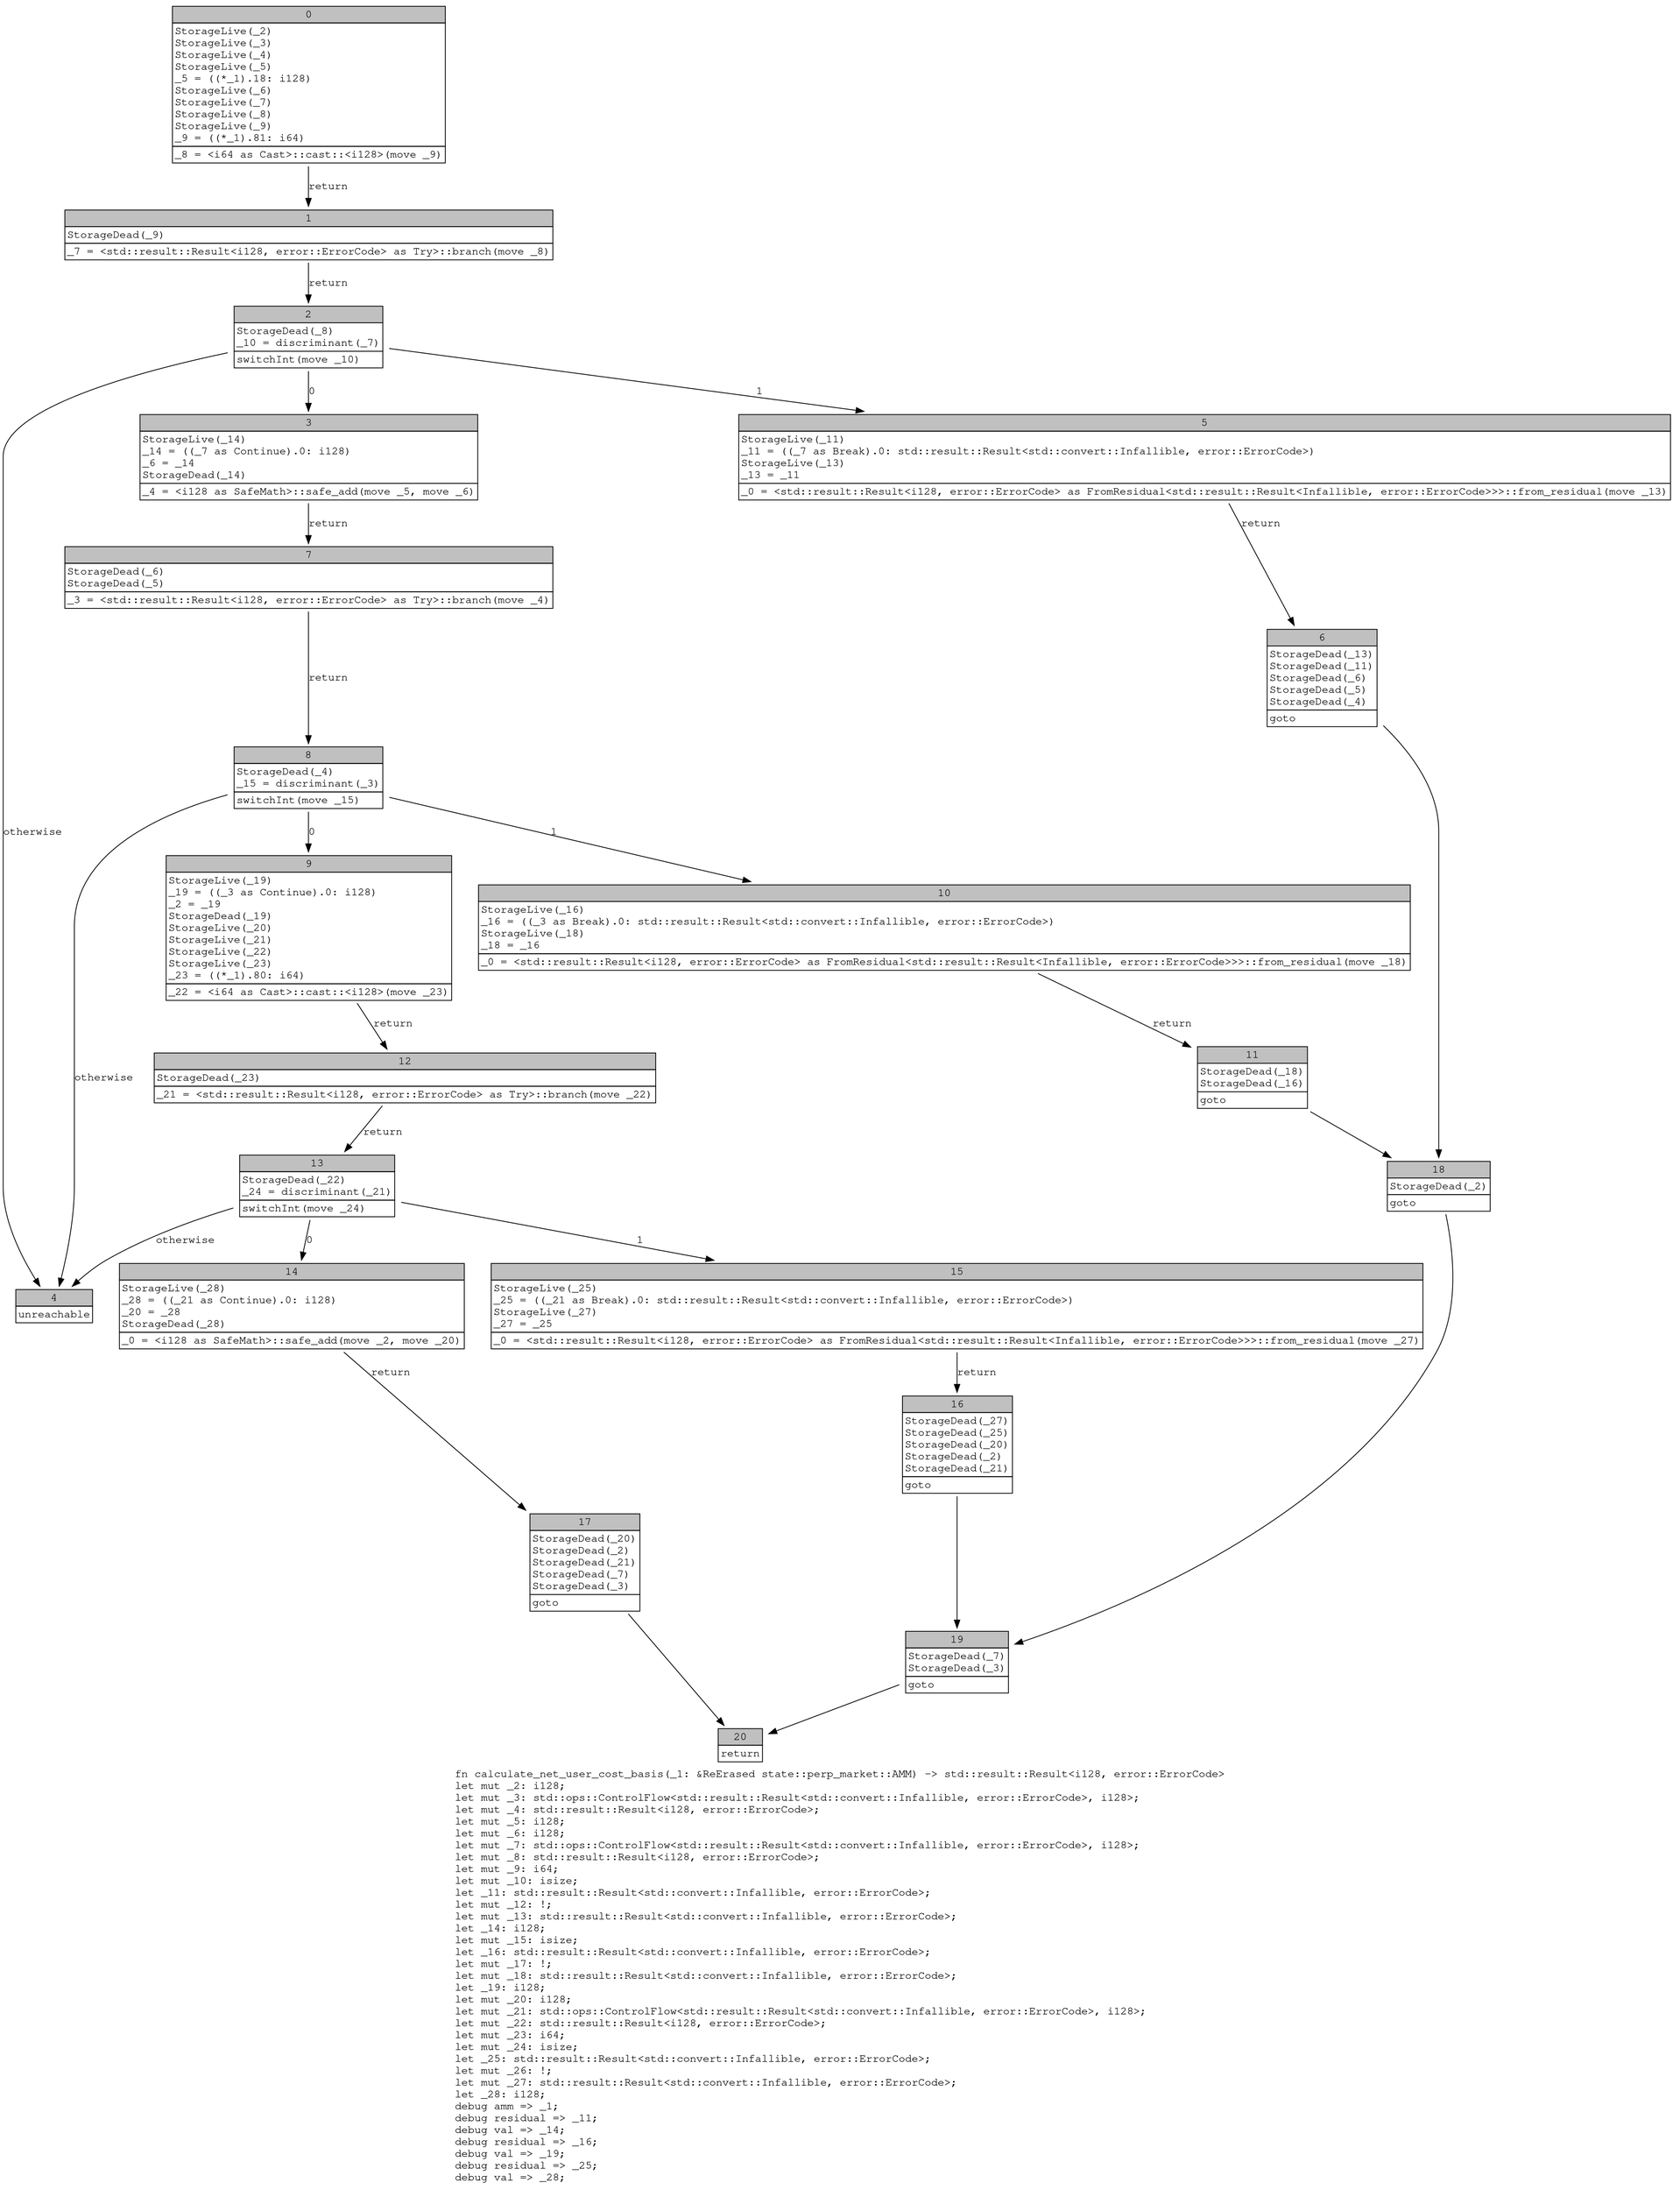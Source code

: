 digraph Mir_0_1815 {
    graph [fontname="Courier, monospace"];
    node [fontname="Courier, monospace"];
    edge [fontname="Courier, monospace"];
    label=<fn calculate_net_user_cost_basis(_1: &amp;ReErased state::perp_market::AMM) -&gt; std::result::Result&lt;i128, error::ErrorCode&gt;<br align="left"/>let mut _2: i128;<br align="left"/>let mut _3: std::ops::ControlFlow&lt;std::result::Result&lt;std::convert::Infallible, error::ErrorCode&gt;, i128&gt;;<br align="left"/>let mut _4: std::result::Result&lt;i128, error::ErrorCode&gt;;<br align="left"/>let mut _5: i128;<br align="left"/>let mut _6: i128;<br align="left"/>let mut _7: std::ops::ControlFlow&lt;std::result::Result&lt;std::convert::Infallible, error::ErrorCode&gt;, i128&gt;;<br align="left"/>let mut _8: std::result::Result&lt;i128, error::ErrorCode&gt;;<br align="left"/>let mut _9: i64;<br align="left"/>let mut _10: isize;<br align="left"/>let _11: std::result::Result&lt;std::convert::Infallible, error::ErrorCode&gt;;<br align="left"/>let mut _12: !;<br align="left"/>let mut _13: std::result::Result&lt;std::convert::Infallible, error::ErrorCode&gt;;<br align="left"/>let _14: i128;<br align="left"/>let mut _15: isize;<br align="left"/>let _16: std::result::Result&lt;std::convert::Infallible, error::ErrorCode&gt;;<br align="left"/>let mut _17: !;<br align="left"/>let mut _18: std::result::Result&lt;std::convert::Infallible, error::ErrorCode&gt;;<br align="left"/>let _19: i128;<br align="left"/>let mut _20: i128;<br align="left"/>let mut _21: std::ops::ControlFlow&lt;std::result::Result&lt;std::convert::Infallible, error::ErrorCode&gt;, i128&gt;;<br align="left"/>let mut _22: std::result::Result&lt;i128, error::ErrorCode&gt;;<br align="left"/>let mut _23: i64;<br align="left"/>let mut _24: isize;<br align="left"/>let _25: std::result::Result&lt;std::convert::Infallible, error::ErrorCode&gt;;<br align="left"/>let mut _26: !;<br align="left"/>let mut _27: std::result::Result&lt;std::convert::Infallible, error::ErrorCode&gt;;<br align="left"/>let _28: i128;<br align="left"/>debug amm =&gt; _1;<br align="left"/>debug residual =&gt; _11;<br align="left"/>debug val =&gt; _14;<br align="left"/>debug residual =&gt; _16;<br align="left"/>debug val =&gt; _19;<br align="left"/>debug residual =&gt; _25;<br align="left"/>debug val =&gt; _28;<br align="left"/>>;
    bb0__0_1815 [shape="none", label=<<table border="0" cellborder="1" cellspacing="0"><tr><td bgcolor="gray" align="center" colspan="1">0</td></tr><tr><td align="left" balign="left">StorageLive(_2)<br/>StorageLive(_3)<br/>StorageLive(_4)<br/>StorageLive(_5)<br/>_5 = ((*_1).18: i128)<br/>StorageLive(_6)<br/>StorageLive(_7)<br/>StorageLive(_8)<br/>StorageLive(_9)<br/>_9 = ((*_1).81: i64)<br/></td></tr><tr><td align="left">_8 = &lt;i64 as Cast&gt;::cast::&lt;i128&gt;(move _9)</td></tr></table>>];
    bb1__0_1815 [shape="none", label=<<table border="0" cellborder="1" cellspacing="0"><tr><td bgcolor="gray" align="center" colspan="1">1</td></tr><tr><td align="left" balign="left">StorageDead(_9)<br/></td></tr><tr><td align="left">_7 = &lt;std::result::Result&lt;i128, error::ErrorCode&gt; as Try&gt;::branch(move _8)</td></tr></table>>];
    bb2__0_1815 [shape="none", label=<<table border="0" cellborder="1" cellspacing="0"><tr><td bgcolor="gray" align="center" colspan="1">2</td></tr><tr><td align="left" balign="left">StorageDead(_8)<br/>_10 = discriminant(_7)<br/></td></tr><tr><td align="left">switchInt(move _10)</td></tr></table>>];
    bb3__0_1815 [shape="none", label=<<table border="0" cellborder="1" cellspacing="0"><tr><td bgcolor="gray" align="center" colspan="1">3</td></tr><tr><td align="left" balign="left">StorageLive(_14)<br/>_14 = ((_7 as Continue).0: i128)<br/>_6 = _14<br/>StorageDead(_14)<br/></td></tr><tr><td align="left">_4 = &lt;i128 as SafeMath&gt;::safe_add(move _5, move _6)</td></tr></table>>];
    bb4__0_1815 [shape="none", label=<<table border="0" cellborder="1" cellspacing="0"><tr><td bgcolor="gray" align="center" colspan="1">4</td></tr><tr><td align="left">unreachable</td></tr></table>>];
    bb5__0_1815 [shape="none", label=<<table border="0" cellborder="1" cellspacing="0"><tr><td bgcolor="gray" align="center" colspan="1">5</td></tr><tr><td align="left" balign="left">StorageLive(_11)<br/>_11 = ((_7 as Break).0: std::result::Result&lt;std::convert::Infallible, error::ErrorCode&gt;)<br/>StorageLive(_13)<br/>_13 = _11<br/></td></tr><tr><td align="left">_0 = &lt;std::result::Result&lt;i128, error::ErrorCode&gt; as FromResidual&lt;std::result::Result&lt;Infallible, error::ErrorCode&gt;&gt;&gt;::from_residual(move _13)</td></tr></table>>];
    bb6__0_1815 [shape="none", label=<<table border="0" cellborder="1" cellspacing="0"><tr><td bgcolor="gray" align="center" colspan="1">6</td></tr><tr><td align="left" balign="left">StorageDead(_13)<br/>StorageDead(_11)<br/>StorageDead(_6)<br/>StorageDead(_5)<br/>StorageDead(_4)<br/></td></tr><tr><td align="left">goto</td></tr></table>>];
    bb7__0_1815 [shape="none", label=<<table border="0" cellborder="1" cellspacing="0"><tr><td bgcolor="gray" align="center" colspan="1">7</td></tr><tr><td align="left" balign="left">StorageDead(_6)<br/>StorageDead(_5)<br/></td></tr><tr><td align="left">_3 = &lt;std::result::Result&lt;i128, error::ErrorCode&gt; as Try&gt;::branch(move _4)</td></tr></table>>];
    bb8__0_1815 [shape="none", label=<<table border="0" cellborder="1" cellspacing="0"><tr><td bgcolor="gray" align="center" colspan="1">8</td></tr><tr><td align="left" balign="left">StorageDead(_4)<br/>_15 = discriminant(_3)<br/></td></tr><tr><td align="left">switchInt(move _15)</td></tr></table>>];
    bb9__0_1815 [shape="none", label=<<table border="0" cellborder="1" cellspacing="0"><tr><td bgcolor="gray" align="center" colspan="1">9</td></tr><tr><td align="left" balign="left">StorageLive(_19)<br/>_19 = ((_3 as Continue).0: i128)<br/>_2 = _19<br/>StorageDead(_19)<br/>StorageLive(_20)<br/>StorageLive(_21)<br/>StorageLive(_22)<br/>StorageLive(_23)<br/>_23 = ((*_1).80: i64)<br/></td></tr><tr><td align="left">_22 = &lt;i64 as Cast&gt;::cast::&lt;i128&gt;(move _23)</td></tr></table>>];
    bb10__0_1815 [shape="none", label=<<table border="0" cellborder="1" cellspacing="0"><tr><td bgcolor="gray" align="center" colspan="1">10</td></tr><tr><td align="left" balign="left">StorageLive(_16)<br/>_16 = ((_3 as Break).0: std::result::Result&lt;std::convert::Infallible, error::ErrorCode&gt;)<br/>StorageLive(_18)<br/>_18 = _16<br/></td></tr><tr><td align="left">_0 = &lt;std::result::Result&lt;i128, error::ErrorCode&gt; as FromResidual&lt;std::result::Result&lt;Infallible, error::ErrorCode&gt;&gt;&gt;::from_residual(move _18)</td></tr></table>>];
    bb11__0_1815 [shape="none", label=<<table border="0" cellborder="1" cellspacing="0"><tr><td bgcolor="gray" align="center" colspan="1">11</td></tr><tr><td align="left" balign="left">StorageDead(_18)<br/>StorageDead(_16)<br/></td></tr><tr><td align="left">goto</td></tr></table>>];
    bb12__0_1815 [shape="none", label=<<table border="0" cellborder="1" cellspacing="0"><tr><td bgcolor="gray" align="center" colspan="1">12</td></tr><tr><td align="left" balign="left">StorageDead(_23)<br/></td></tr><tr><td align="left">_21 = &lt;std::result::Result&lt;i128, error::ErrorCode&gt; as Try&gt;::branch(move _22)</td></tr></table>>];
    bb13__0_1815 [shape="none", label=<<table border="0" cellborder="1" cellspacing="0"><tr><td bgcolor="gray" align="center" colspan="1">13</td></tr><tr><td align="left" balign="left">StorageDead(_22)<br/>_24 = discriminant(_21)<br/></td></tr><tr><td align="left">switchInt(move _24)</td></tr></table>>];
    bb14__0_1815 [shape="none", label=<<table border="0" cellborder="1" cellspacing="0"><tr><td bgcolor="gray" align="center" colspan="1">14</td></tr><tr><td align="left" balign="left">StorageLive(_28)<br/>_28 = ((_21 as Continue).0: i128)<br/>_20 = _28<br/>StorageDead(_28)<br/></td></tr><tr><td align="left">_0 = &lt;i128 as SafeMath&gt;::safe_add(move _2, move _20)</td></tr></table>>];
    bb15__0_1815 [shape="none", label=<<table border="0" cellborder="1" cellspacing="0"><tr><td bgcolor="gray" align="center" colspan="1">15</td></tr><tr><td align="left" balign="left">StorageLive(_25)<br/>_25 = ((_21 as Break).0: std::result::Result&lt;std::convert::Infallible, error::ErrorCode&gt;)<br/>StorageLive(_27)<br/>_27 = _25<br/></td></tr><tr><td align="left">_0 = &lt;std::result::Result&lt;i128, error::ErrorCode&gt; as FromResidual&lt;std::result::Result&lt;Infallible, error::ErrorCode&gt;&gt;&gt;::from_residual(move _27)</td></tr></table>>];
    bb16__0_1815 [shape="none", label=<<table border="0" cellborder="1" cellspacing="0"><tr><td bgcolor="gray" align="center" colspan="1">16</td></tr><tr><td align="left" balign="left">StorageDead(_27)<br/>StorageDead(_25)<br/>StorageDead(_20)<br/>StorageDead(_2)<br/>StorageDead(_21)<br/></td></tr><tr><td align="left">goto</td></tr></table>>];
    bb17__0_1815 [shape="none", label=<<table border="0" cellborder="1" cellspacing="0"><tr><td bgcolor="gray" align="center" colspan="1">17</td></tr><tr><td align="left" balign="left">StorageDead(_20)<br/>StorageDead(_2)<br/>StorageDead(_21)<br/>StorageDead(_7)<br/>StorageDead(_3)<br/></td></tr><tr><td align="left">goto</td></tr></table>>];
    bb18__0_1815 [shape="none", label=<<table border="0" cellborder="1" cellspacing="0"><tr><td bgcolor="gray" align="center" colspan="1">18</td></tr><tr><td align="left" balign="left">StorageDead(_2)<br/></td></tr><tr><td align="left">goto</td></tr></table>>];
    bb19__0_1815 [shape="none", label=<<table border="0" cellborder="1" cellspacing="0"><tr><td bgcolor="gray" align="center" colspan="1">19</td></tr><tr><td align="left" balign="left">StorageDead(_7)<br/>StorageDead(_3)<br/></td></tr><tr><td align="left">goto</td></tr></table>>];
    bb20__0_1815 [shape="none", label=<<table border="0" cellborder="1" cellspacing="0"><tr><td bgcolor="gray" align="center" colspan="1">20</td></tr><tr><td align="left">return</td></tr></table>>];
    bb0__0_1815 -> bb1__0_1815 [label="return"];
    bb1__0_1815 -> bb2__0_1815 [label="return"];
    bb2__0_1815 -> bb3__0_1815 [label="0"];
    bb2__0_1815 -> bb5__0_1815 [label="1"];
    bb2__0_1815 -> bb4__0_1815 [label="otherwise"];
    bb3__0_1815 -> bb7__0_1815 [label="return"];
    bb5__0_1815 -> bb6__0_1815 [label="return"];
    bb6__0_1815 -> bb18__0_1815 [label=""];
    bb7__0_1815 -> bb8__0_1815 [label="return"];
    bb8__0_1815 -> bb9__0_1815 [label="0"];
    bb8__0_1815 -> bb10__0_1815 [label="1"];
    bb8__0_1815 -> bb4__0_1815 [label="otherwise"];
    bb9__0_1815 -> bb12__0_1815 [label="return"];
    bb10__0_1815 -> bb11__0_1815 [label="return"];
    bb11__0_1815 -> bb18__0_1815 [label=""];
    bb12__0_1815 -> bb13__0_1815 [label="return"];
    bb13__0_1815 -> bb14__0_1815 [label="0"];
    bb13__0_1815 -> bb15__0_1815 [label="1"];
    bb13__0_1815 -> bb4__0_1815 [label="otherwise"];
    bb14__0_1815 -> bb17__0_1815 [label="return"];
    bb15__0_1815 -> bb16__0_1815 [label="return"];
    bb16__0_1815 -> bb19__0_1815 [label=""];
    bb17__0_1815 -> bb20__0_1815 [label=""];
    bb18__0_1815 -> bb19__0_1815 [label=""];
    bb19__0_1815 -> bb20__0_1815 [label=""];
}
